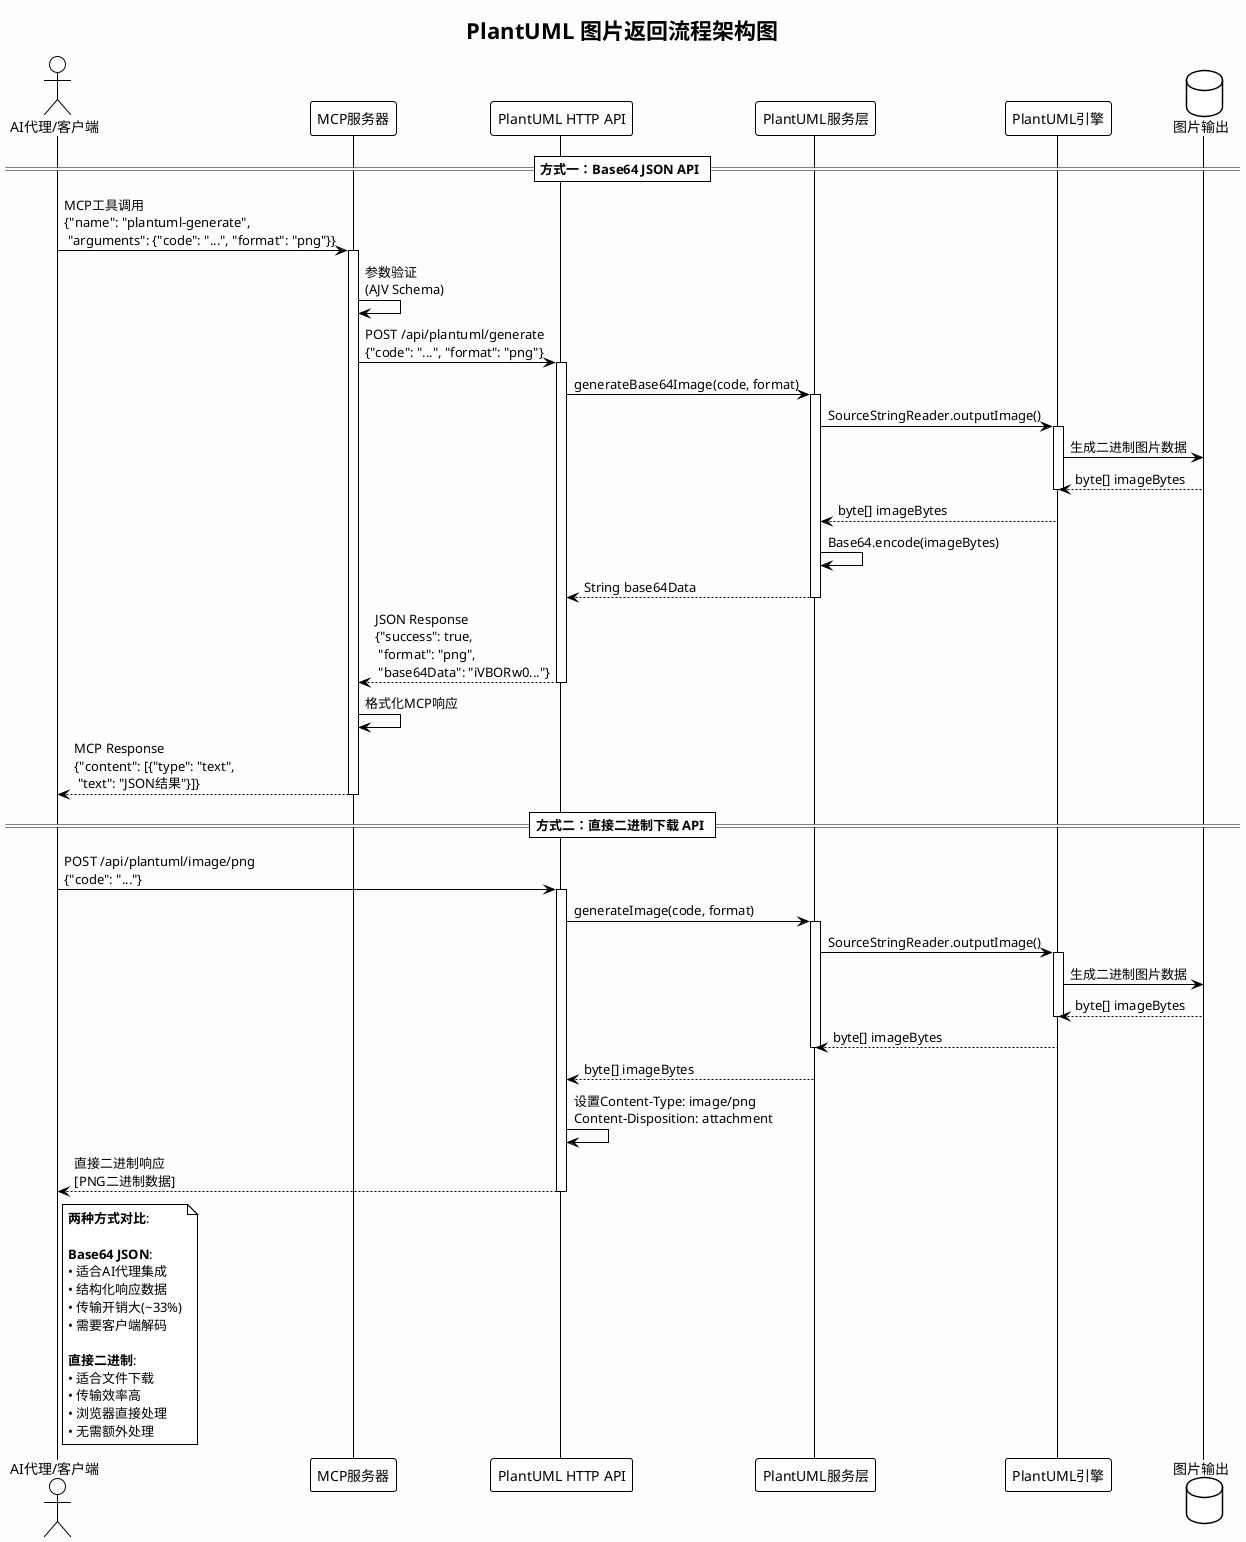 @startuml
!theme plain
skinparam backgroundColor #FEFEFE
skinparam handwritten false

title PlantUML 图片返回流程架构图

actor "AI代理/客户端" as Client
participant "MCP服务器" as MCP
participant "PlantUML HTTP API" as API
participant "PlantUML服务层" as Service
participant "PlantUML引擎" as Engine
database "图片输出" as Output

== 方式一：Base64 JSON API ==

Client -> MCP: MCP工具调用\n{"name": "plantuml-generate",\n "arguments": {"code": "...", "format": "png"}}
activate MCP

MCP -> MCP: 参数验证\n(AJV Schema)

MCP -> API: POST /api/plantuml/generate\n{"code": "...", "format": "png"}
activate API

API -> Service: generateBase64Image(code, format)
activate Service

Service -> Engine: SourceStringReader.outputImage()
activate Engine

Engine -> Output: 生成二进制图片数据
Output --> Engine: byte[] imageBytes
deactivate Engine

Engine --> Service: byte[] imageBytes
Service -> Service: Base64.encode(imageBytes)

Service --> API: String base64Data
deactivate Service

API --> MCP: JSON Response\n{"success": true,\n "format": "png",\n "base64Data": "iVBORw0..."}
deactivate API

MCP -> MCP: 格式化MCP响应

MCP --> Client: MCP Response\n{"content": [{"type": "text",\n "text": "JSON结果"}]}
deactivate MCP

== 方式二：直接二进制下载 API ==

Client -> API: POST /api/plantuml/image/png\n{"code": "..."}
activate API

API -> Service: generateImage(code, format)
activate Service

Service -> Engine: SourceStringReader.outputImage()
activate Engine

Engine -> Output: 生成二进制图片数据
Output --> Engine: byte[] imageBytes
deactivate Engine

Engine --> Service: byte[] imageBytes
deactivate Service

Service --> API: byte[] imageBytes

API -> API: 设置Content-Type: image/png\nContent-Disposition: attachment

API --> Client: 直接二进制响应\n[PNG二进制数据]
deactivate API

note right of Client
  **两种方式对比**:
  
  **Base64 JSON**:
  • 适合AI代理集成
  • 结构化响应数据
  • 传输开销大(~33%)
  • 需要客户端解码
  
  **直接二进制**:
  • 适合文件下载
  • 传输效率高
  • 浏览器直接处理
  • 无需额外处理
end note

@enduml
